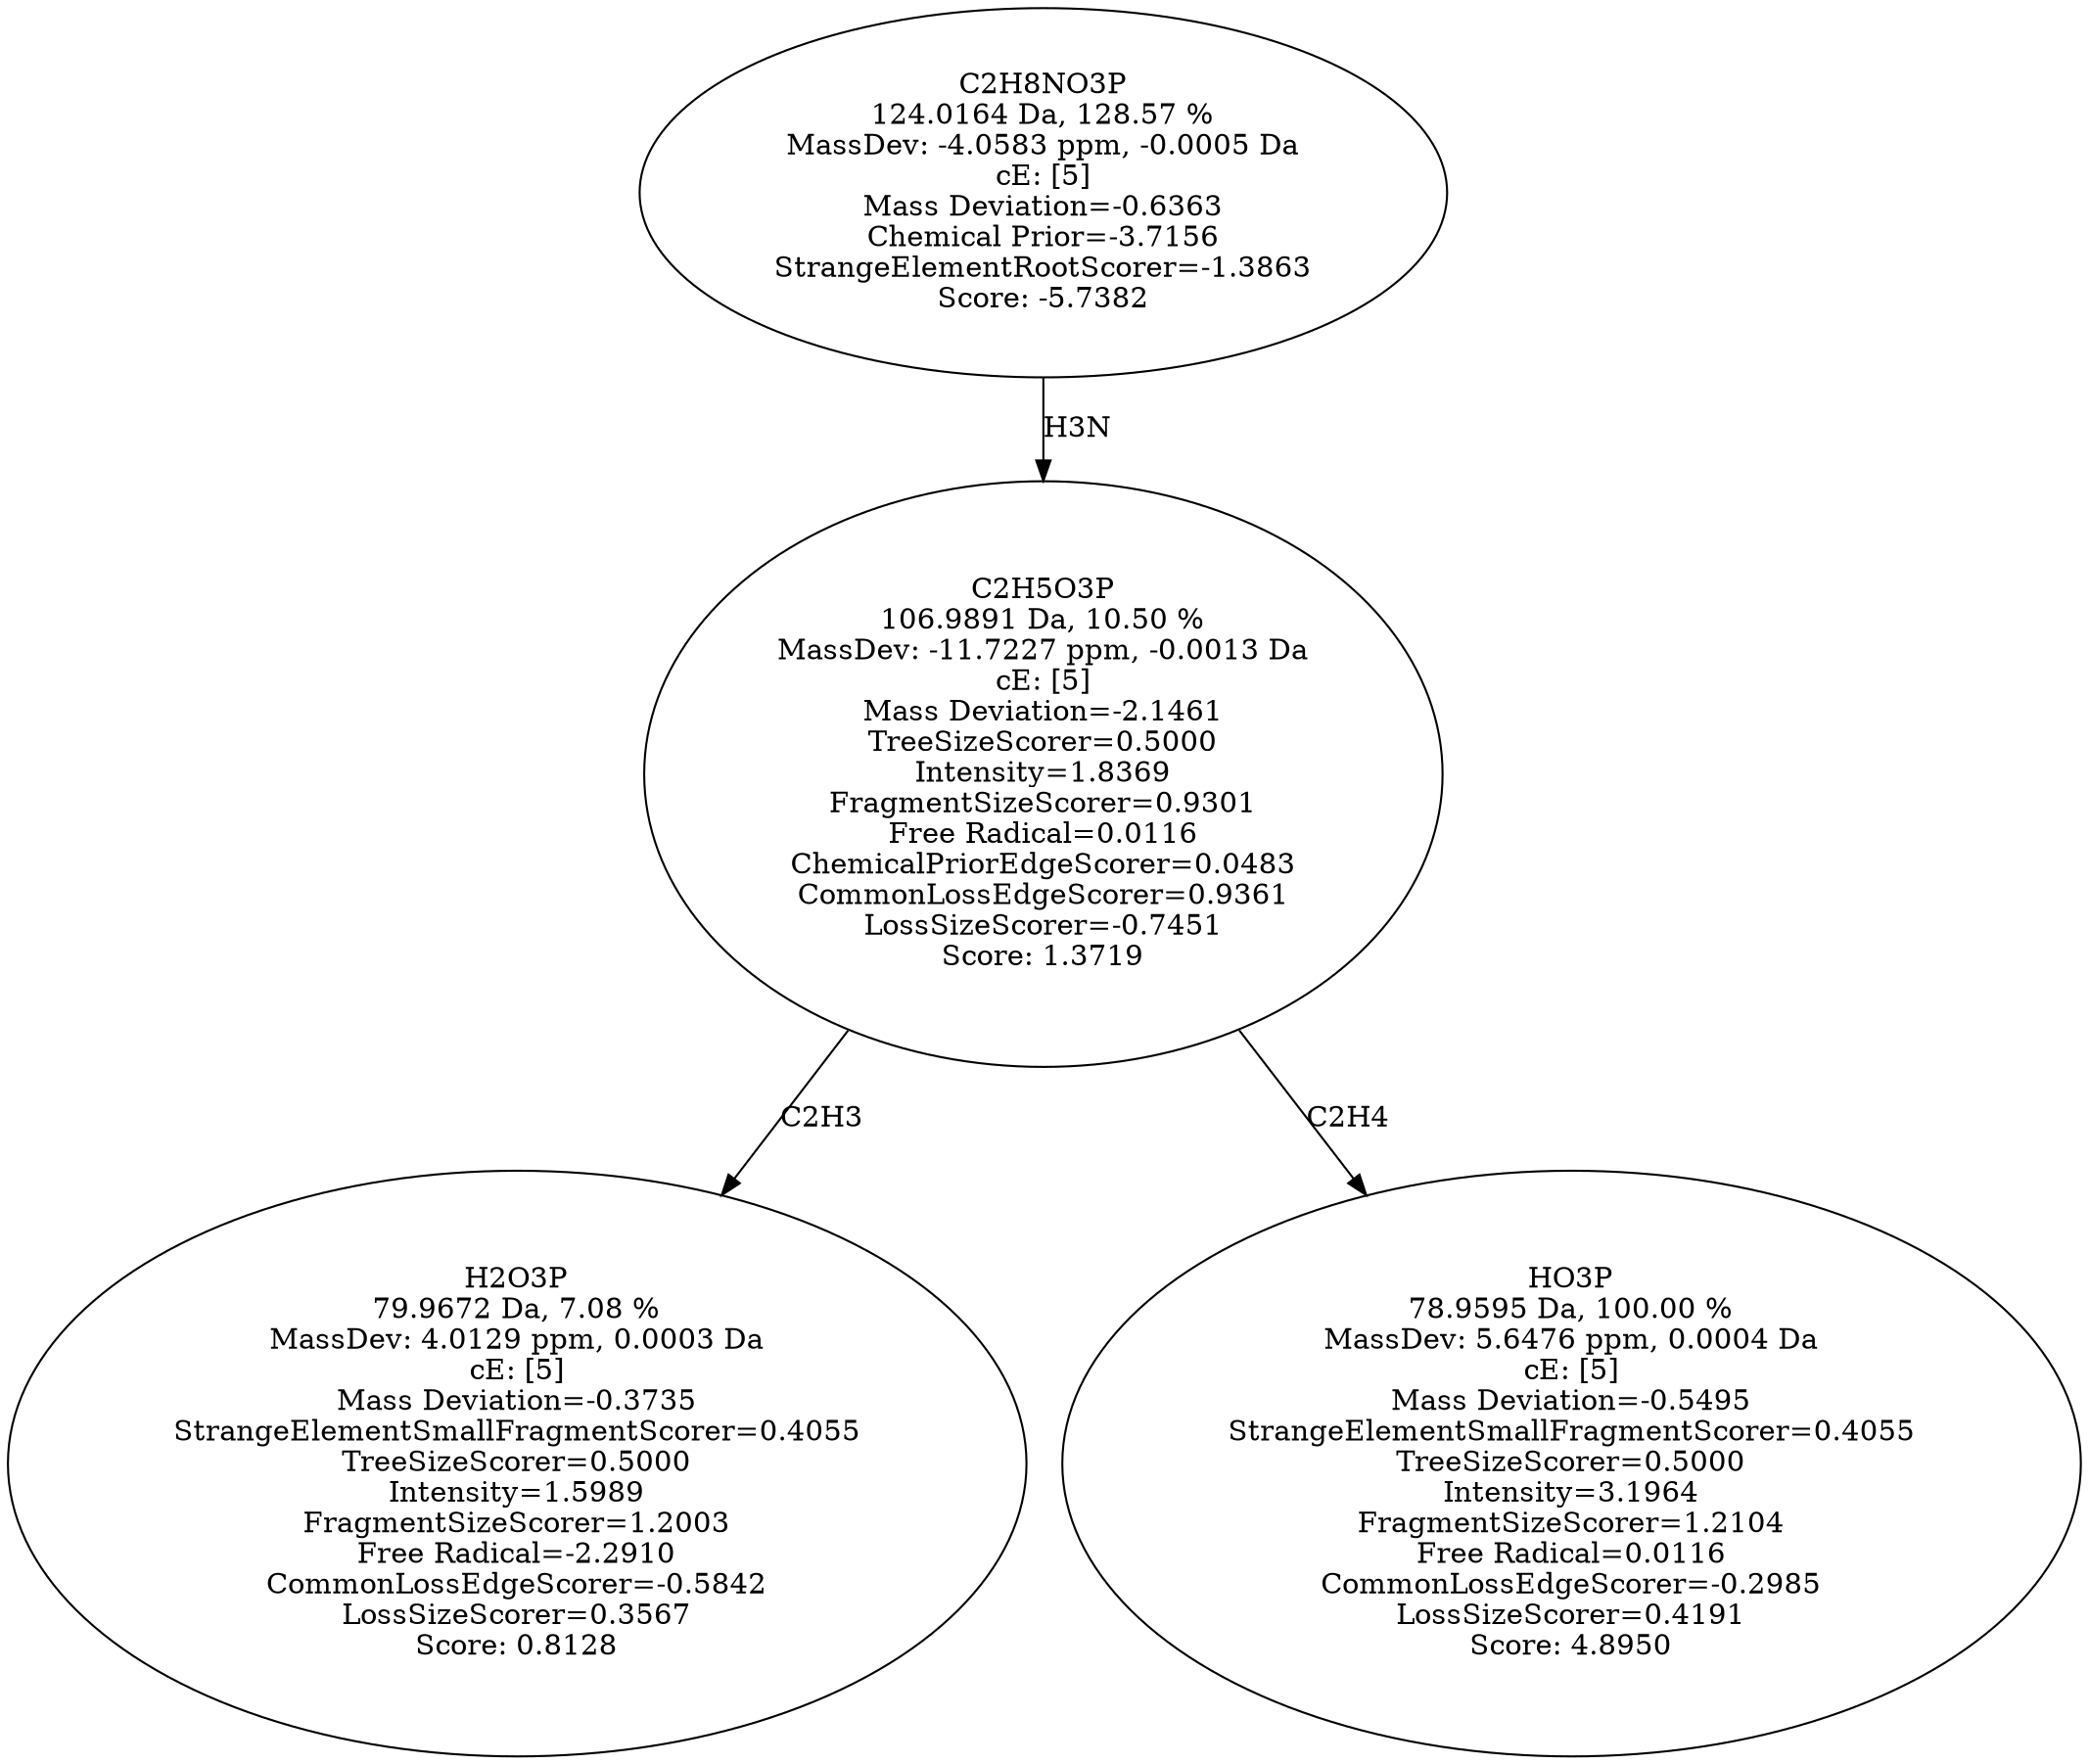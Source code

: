 strict digraph {
v1 [label="H2O3P\n79.9672 Da, 7.08 %\nMassDev: 4.0129 ppm, 0.0003 Da\ncE: [5]\nMass Deviation=-0.3735\nStrangeElementSmallFragmentScorer=0.4055\nTreeSizeScorer=0.5000\nIntensity=1.5989\nFragmentSizeScorer=1.2003\nFree Radical=-2.2910\nCommonLossEdgeScorer=-0.5842\nLossSizeScorer=0.3567\nScore: 0.8128"];
v2 [label="HO3P\n78.9595 Da, 100.00 %\nMassDev: 5.6476 ppm, 0.0004 Da\ncE: [5]\nMass Deviation=-0.5495\nStrangeElementSmallFragmentScorer=0.4055\nTreeSizeScorer=0.5000\nIntensity=3.1964\nFragmentSizeScorer=1.2104\nFree Radical=0.0116\nCommonLossEdgeScorer=-0.2985\nLossSizeScorer=0.4191\nScore: 4.8950"];
v3 [label="C2H5O3P\n106.9891 Da, 10.50 %\nMassDev: -11.7227 ppm, -0.0013 Da\ncE: [5]\nMass Deviation=-2.1461\nTreeSizeScorer=0.5000\nIntensity=1.8369\nFragmentSizeScorer=0.9301\nFree Radical=0.0116\nChemicalPriorEdgeScorer=0.0483\nCommonLossEdgeScorer=0.9361\nLossSizeScorer=-0.7451\nScore: 1.3719"];
v4 [label="C2H8NO3P\n124.0164 Da, 128.57 %\nMassDev: -4.0583 ppm, -0.0005 Da\ncE: [5]\nMass Deviation=-0.6363\nChemical Prior=-3.7156\nStrangeElementRootScorer=-1.3863\nScore: -5.7382"];
v3 -> v1 [label="C2H3"];
v3 -> v2 [label="C2H4"];
v4 -> v3 [label="H3N"];
}